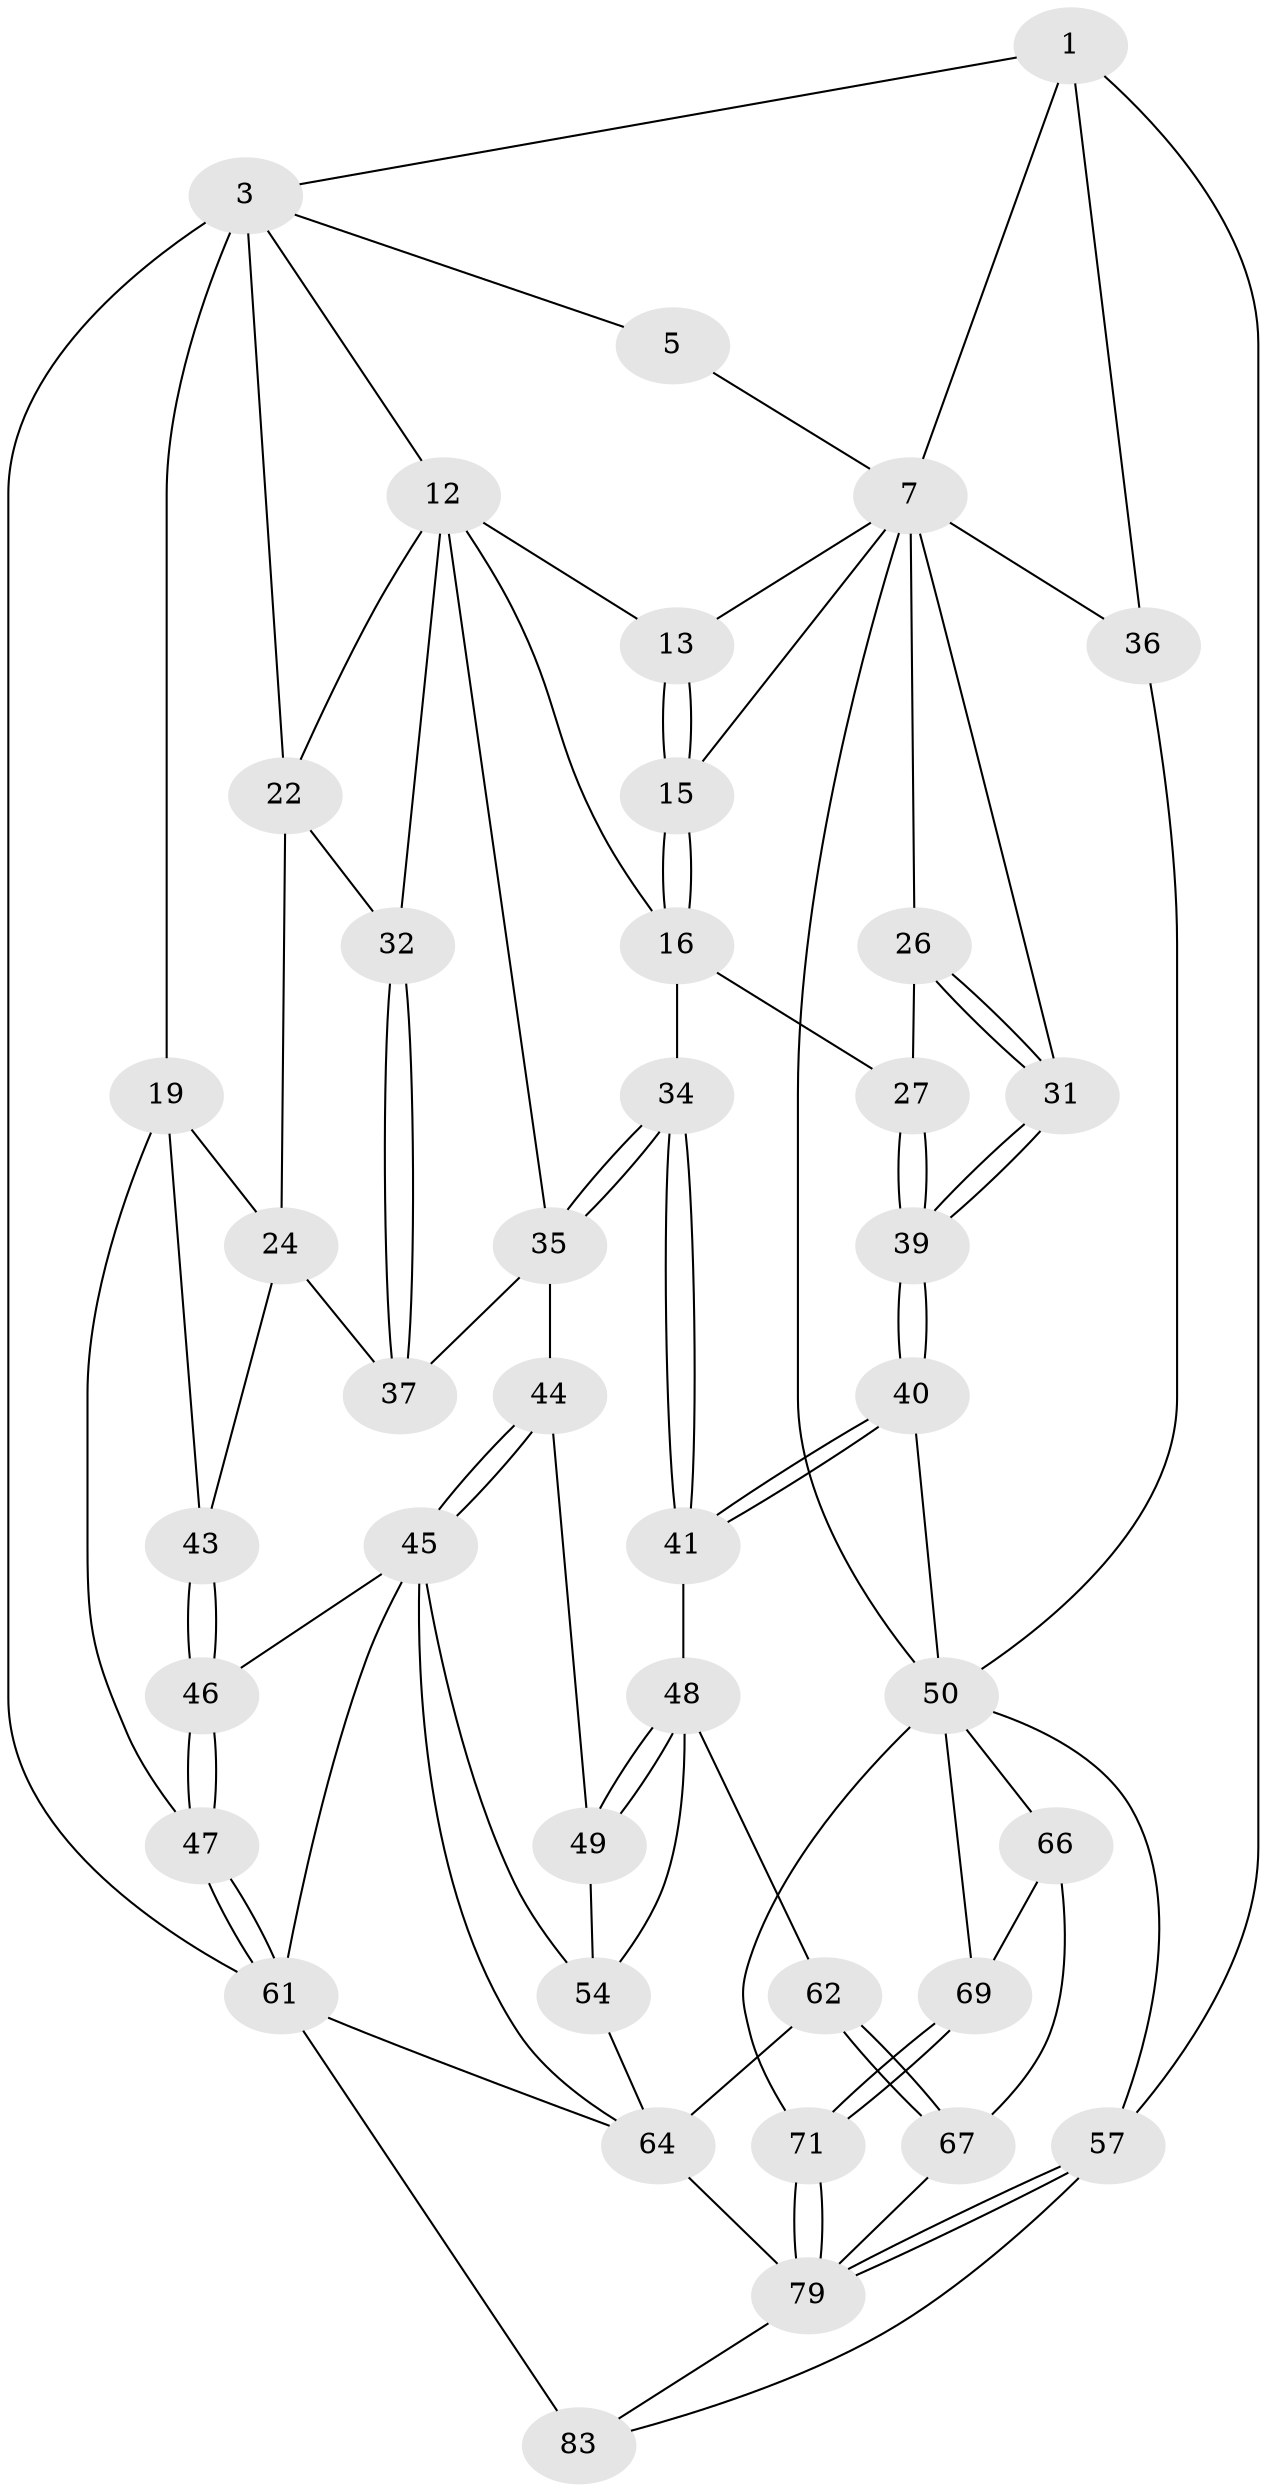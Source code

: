 // original degree distribution, {3: 0.024096385542168676, 6: 0.1927710843373494, 5: 0.5542168674698795, 4: 0.2289156626506024}
// Generated by graph-tools (version 1.1) at 2025/28/03/15/25 16:28:00]
// undirected, 41 vertices, 96 edges
graph export_dot {
graph [start="1"]
  node [color=gray90,style=filled];
  1 [pos="+0.7975097710260515+0",super="+2+6"];
  3 [pos="+0+0",super="+4"];
  5 [pos="+0.789555746183533+0"];
  7 [pos="+0.8861938906219363+0.19694024101207308",super="+8+29"];
  12 [pos="+0.4602027330129003+0.052778265308162625",super="+17"];
  13 [pos="+0.6433274579677994+0.07040167106933645"];
  15 [pos="+0.6564583304995549+0.15602877100551535"];
  16 [pos="+0.5656731203148462+0.21760728962485024",super="+28"];
  19 [pos="+0.08565880176149417+0.25780897312778117",super="+20+25"];
  22 [pos="+0.288712534116525+0.12574781029771023",super="+23"];
  24 [pos="+0.28717205158893977+0.2940678547918899",super="+38"];
  26 [pos="+0.7159672569647361+0.2716912174031192"];
  27 [pos="+0.6742813304911968+0.29472352891079573"];
  31 [pos="+0.7887768181928599+0.36095831192504846"];
  32 [pos="+0.39118862250377295+0.275899451175412"];
  34 [pos="+0.5809173937015207+0.46846869574649347"];
  35 [pos="+0.4677542608071102+0.37013426443347414",super="+42"];
  36 [pos="+1+0.24231424111043198"];
  37 [pos="+0.3315366801153656+0.36039274711187025"];
  39 [pos="+0.6594302352217786+0.45616944382595953"];
  40 [pos="+0.6262126403289554+0.5021875875706252"];
  41 [pos="+0.6028872326852396+0.5003293465135215"];
  43 [pos="+0.21740148242757662+0.44971327797872634"];
  44 [pos="+0.36803994380492716+0.4530661562652581"];
  45 [pos="+0.242637564892115+0.5094557899833102",super="+56"];
  46 [pos="+0.21799080451858024+0.493439348898733"];
  47 [pos="+0+0.6228203935520854"];
  48 [pos="+0.5909584274276053+0.5098996727797386",super="+59"];
  49 [pos="+0.41484477375284645+0.5018829342213752"];
  50 [pos="+0.8873306818656813+0.5279658355929631",super="+51+53"];
  54 [pos="+0.37344258963332144+0.5740074524333748",super="+55"];
  57 [pos="+1+1"];
  61 [pos="+0+0.6356908170018902",super="+65"];
  62 [pos="+0.4937873919047382+0.692827908728714",super="+63"];
  64 [pos="+0.40409702963393407+0.671663228413389",super="+68"];
  66 [pos="+0.6824436847329557+0.7282928846482994",super="+70"];
  67 [pos="+0.610908202375142+0.7673214420598471",super="+74"];
  69 [pos="+0.8704048511871052+0.7598093745849245"];
  71 [pos="+0.9187711326195525+0.7871701429872298"];
  79 [pos="+0.8409478069915622+1",super="+80"];
  83 [pos="+0.06033073128037372+1"];
  1 -- 3;
  1 -- 36;
  1 -- 57;
  1 -- 7;
  3 -- 19 [weight=2];
  3 -- 61;
  3 -- 5;
  3 -- 22;
  3 -- 12;
  5 -- 7;
  7 -- 26;
  7 -- 13;
  7 -- 15;
  7 -- 50;
  7 -- 36;
  7 -- 31;
  12 -- 13;
  12 -- 16;
  12 -- 32;
  12 -- 35;
  12 -- 22;
  13 -- 15;
  13 -- 15;
  15 -- 16;
  15 -- 16;
  16 -- 34;
  16 -- 27;
  19 -- 47;
  19 -- 24;
  19 -- 43;
  22 -- 24;
  22 -- 32;
  24 -- 43;
  24 -- 37;
  26 -- 27;
  26 -- 31;
  26 -- 31;
  27 -- 39;
  27 -- 39;
  31 -- 39;
  31 -- 39;
  32 -- 37;
  32 -- 37;
  34 -- 35;
  34 -- 35;
  34 -- 41;
  34 -- 41;
  35 -- 44;
  35 -- 37;
  36 -- 50;
  39 -- 40;
  39 -- 40;
  40 -- 41;
  40 -- 41;
  40 -- 50;
  41 -- 48;
  43 -- 46;
  43 -- 46;
  44 -- 45;
  44 -- 45;
  44 -- 49;
  45 -- 46;
  45 -- 64;
  45 -- 61;
  45 -- 54;
  46 -- 47;
  46 -- 47;
  47 -- 61;
  47 -- 61;
  48 -- 49;
  48 -- 49;
  48 -- 62;
  48 -- 54;
  49 -- 54;
  50 -- 69;
  50 -- 66;
  50 -- 57;
  50 -- 71;
  54 -- 64;
  57 -- 79;
  57 -- 79;
  57 -- 83;
  61 -- 83 [weight=2];
  61 -- 64;
  62 -- 67 [weight=2];
  62 -- 67;
  62 -- 64 [weight=3];
  64 -- 79;
  66 -- 67 [weight=2];
  66 -- 69;
  67 -- 79;
  69 -- 71;
  69 -- 71;
  71 -- 79;
  71 -- 79;
  79 -- 83;
}
